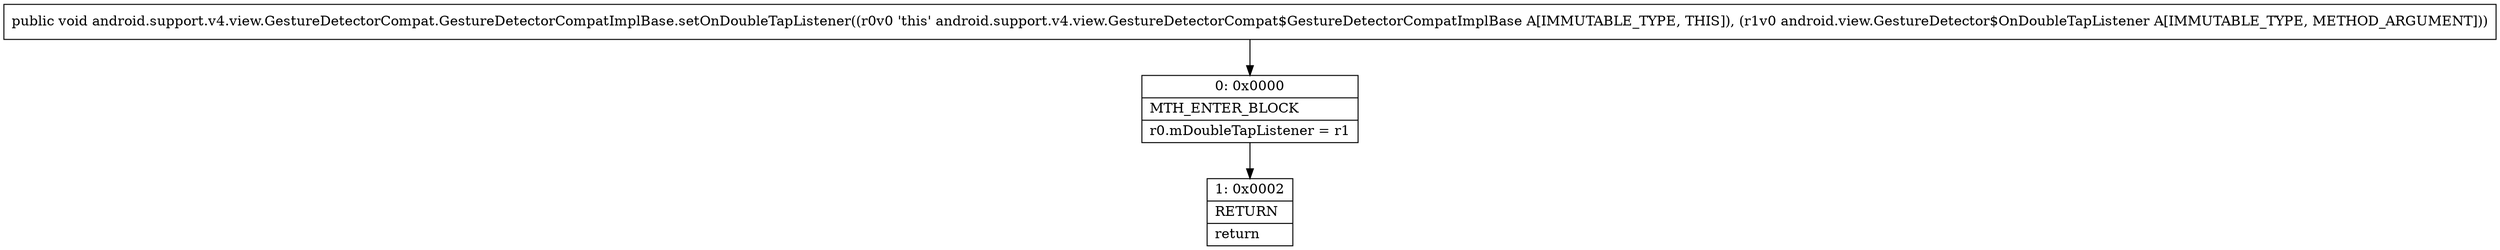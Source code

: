 digraph "CFG forandroid.support.v4.view.GestureDetectorCompat.GestureDetectorCompatImplBase.setOnDoubleTapListener(Landroid\/view\/GestureDetector$OnDoubleTapListener;)V" {
Node_0 [shape=record,label="{0\:\ 0x0000|MTH_ENTER_BLOCK\l|r0.mDoubleTapListener = r1\l}"];
Node_1 [shape=record,label="{1\:\ 0x0002|RETURN\l|return\l}"];
MethodNode[shape=record,label="{public void android.support.v4.view.GestureDetectorCompat.GestureDetectorCompatImplBase.setOnDoubleTapListener((r0v0 'this' android.support.v4.view.GestureDetectorCompat$GestureDetectorCompatImplBase A[IMMUTABLE_TYPE, THIS]), (r1v0 android.view.GestureDetector$OnDoubleTapListener A[IMMUTABLE_TYPE, METHOD_ARGUMENT])) }"];
MethodNode -> Node_0;
Node_0 -> Node_1;
}

